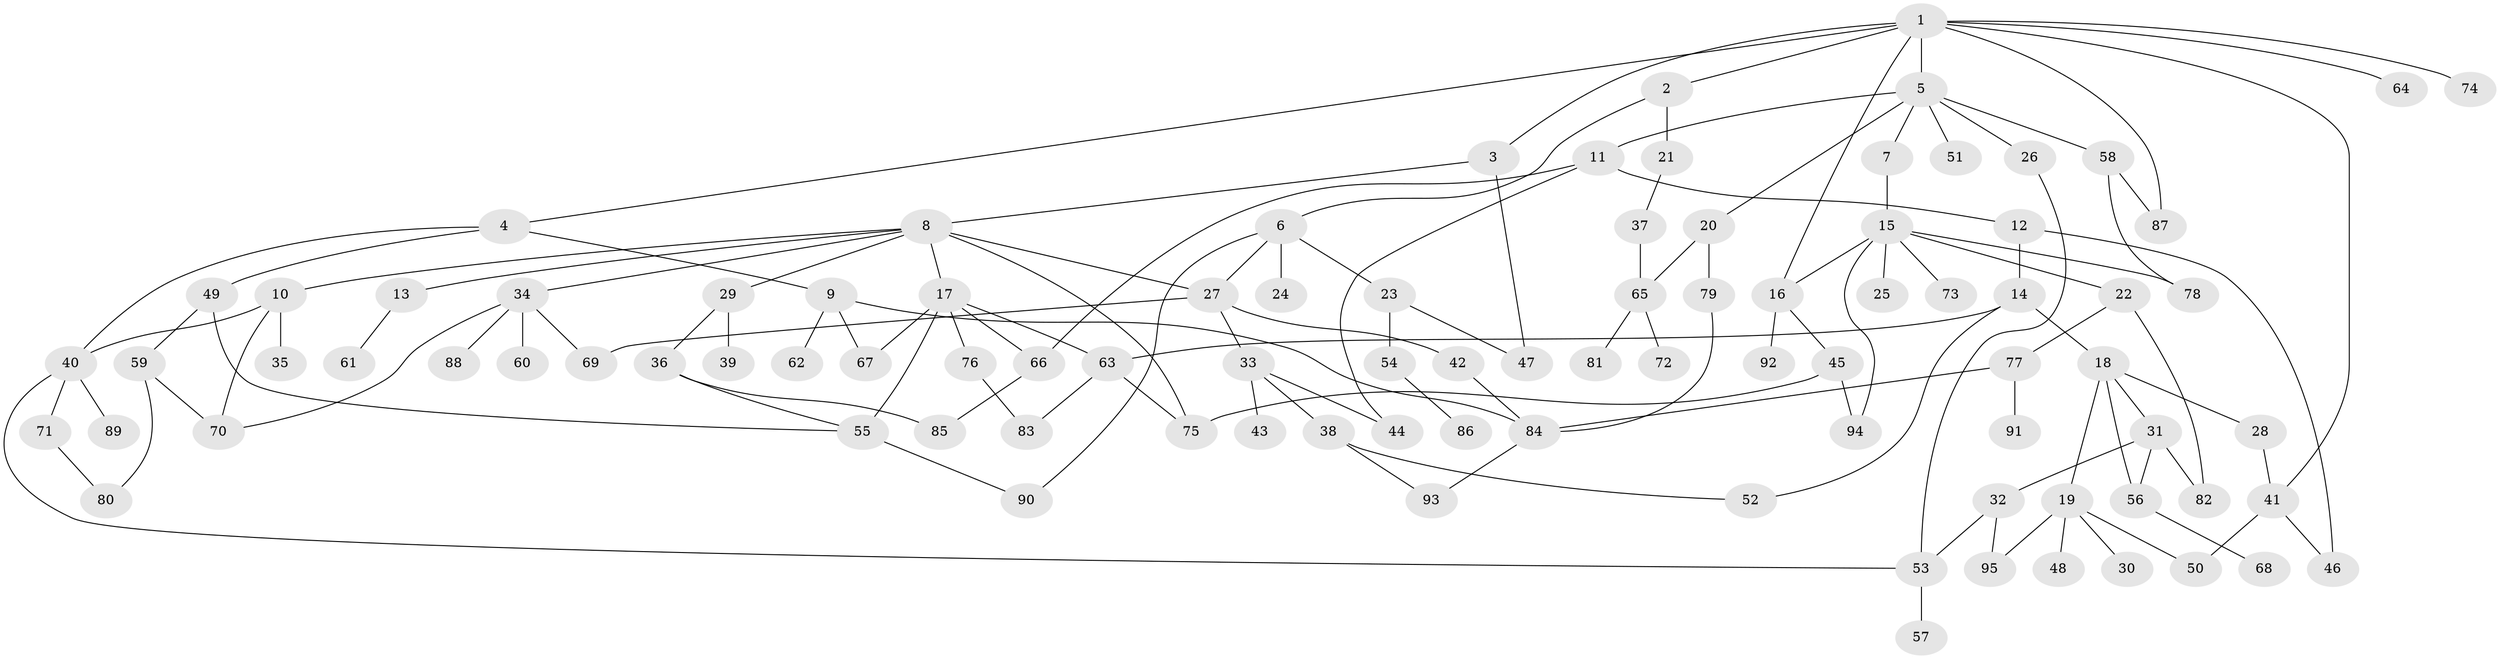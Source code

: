 // Generated by graph-tools (version 1.1) at 2025/10/02/27/25 16:10:55]
// undirected, 95 vertices, 130 edges
graph export_dot {
graph [start="1"]
  node [color=gray90,style=filled];
  1;
  2;
  3;
  4;
  5;
  6;
  7;
  8;
  9;
  10;
  11;
  12;
  13;
  14;
  15;
  16;
  17;
  18;
  19;
  20;
  21;
  22;
  23;
  24;
  25;
  26;
  27;
  28;
  29;
  30;
  31;
  32;
  33;
  34;
  35;
  36;
  37;
  38;
  39;
  40;
  41;
  42;
  43;
  44;
  45;
  46;
  47;
  48;
  49;
  50;
  51;
  52;
  53;
  54;
  55;
  56;
  57;
  58;
  59;
  60;
  61;
  62;
  63;
  64;
  65;
  66;
  67;
  68;
  69;
  70;
  71;
  72;
  73;
  74;
  75;
  76;
  77;
  78;
  79;
  80;
  81;
  82;
  83;
  84;
  85;
  86;
  87;
  88;
  89;
  90;
  91;
  92;
  93;
  94;
  95;
  1 -- 2;
  1 -- 3;
  1 -- 4;
  1 -- 5;
  1 -- 41;
  1 -- 64;
  1 -- 74;
  1 -- 16;
  1 -- 87;
  2 -- 6;
  2 -- 21;
  3 -- 8;
  3 -- 47;
  4 -- 9;
  4 -- 49;
  4 -- 40;
  5 -- 7;
  5 -- 11;
  5 -- 20;
  5 -- 26;
  5 -- 51;
  5 -- 58;
  6 -- 23;
  6 -- 24;
  6 -- 27;
  6 -- 90;
  7 -- 15;
  8 -- 10;
  8 -- 13;
  8 -- 17;
  8 -- 27;
  8 -- 29;
  8 -- 34;
  8 -- 75;
  9 -- 62;
  9 -- 84;
  9 -- 67;
  10 -- 35;
  10 -- 40;
  10 -- 70;
  11 -- 12;
  11 -- 44;
  11 -- 66;
  12 -- 14;
  12 -- 46;
  13 -- 61;
  14 -- 18;
  14 -- 63;
  14 -- 52;
  15 -- 16;
  15 -- 22;
  15 -- 25;
  15 -- 73;
  15 -- 78;
  15 -- 94;
  16 -- 45;
  16 -- 92;
  17 -- 55;
  17 -- 66;
  17 -- 67;
  17 -- 76;
  17 -- 63;
  18 -- 19;
  18 -- 28;
  18 -- 31;
  18 -- 56;
  19 -- 30;
  19 -- 48;
  19 -- 95;
  19 -- 50;
  20 -- 65;
  20 -- 79;
  21 -- 37;
  22 -- 77;
  22 -- 82;
  23 -- 47;
  23 -- 54;
  26 -- 53;
  27 -- 33;
  27 -- 42;
  27 -- 69;
  28 -- 41;
  29 -- 36;
  29 -- 39;
  31 -- 32;
  31 -- 82;
  31 -- 56;
  32 -- 53;
  32 -- 95;
  33 -- 38;
  33 -- 43;
  33 -- 44;
  34 -- 60;
  34 -- 69;
  34 -- 70;
  34 -- 88;
  36 -- 85;
  36 -- 55;
  37 -- 65;
  38 -- 52;
  38 -- 93;
  40 -- 71;
  40 -- 89;
  40 -- 53;
  41 -- 46;
  41 -- 50;
  42 -- 84;
  45 -- 94;
  45 -- 75;
  49 -- 59;
  49 -- 55;
  53 -- 57;
  54 -- 86;
  55 -- 90;
  56 -- 68;
  58 -- 87;
  58 -- 78;
  59 -- 80;
  59 -- 70;
  63 -- 75;
  63 -- 83;
  65 -- 72;
  65 -- 81;
  66 -- 85;
  71 -- 80;
  76 -- 83;
  77 -- 91;
  77 -- 84;
  79 -- 84;
  84 -- 93;
}

